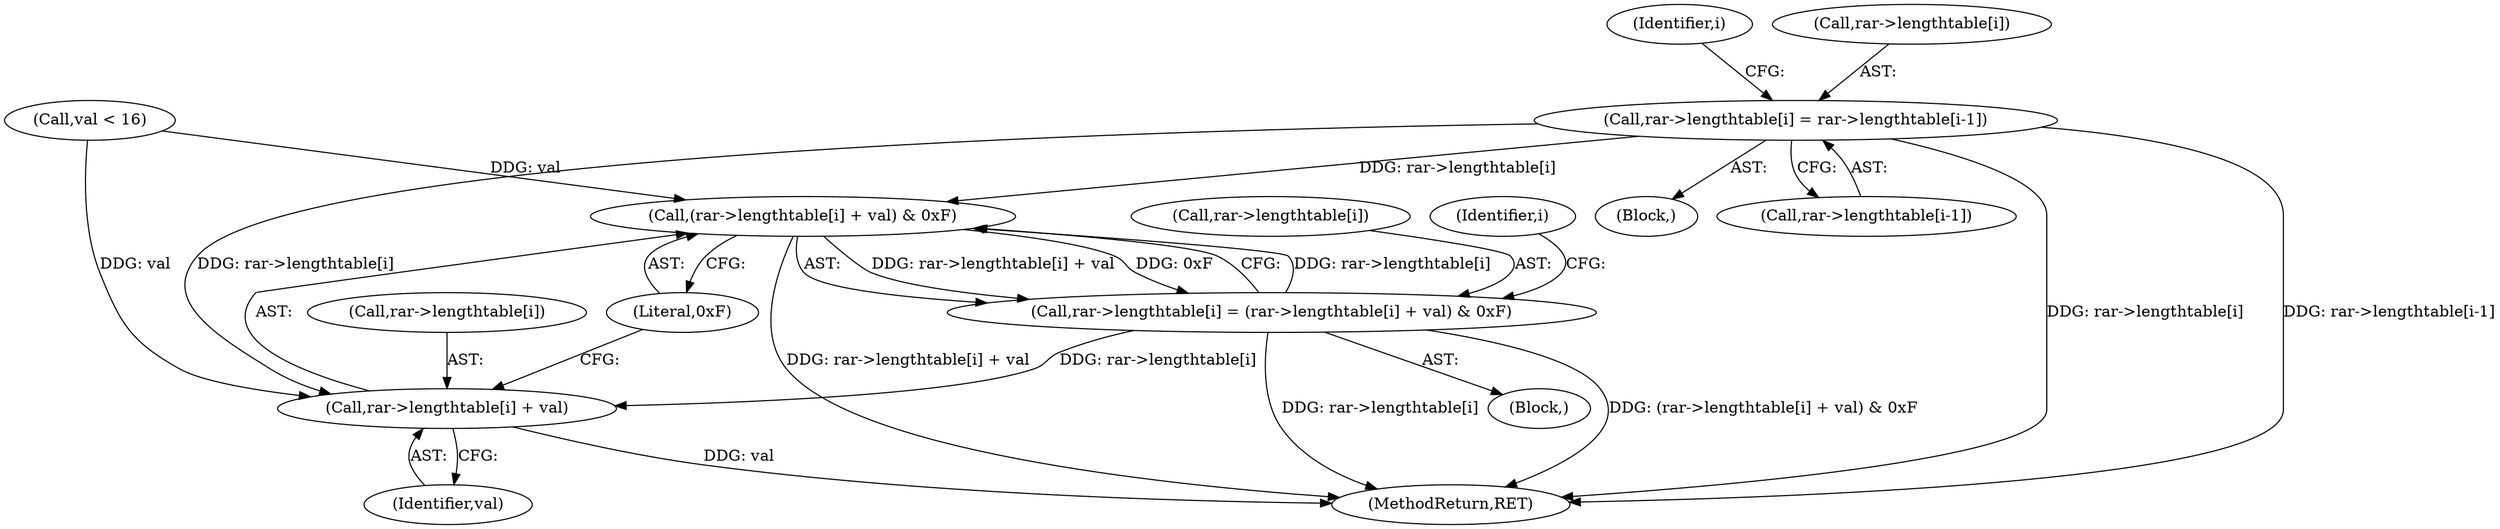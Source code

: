 digraph "0_libarchive_021efa522ad729ff0f5806c4ce53e4a6cc1daa31@array" {
"1000705" [label="(Call,rar->lengthtable[i] = rar->lengthtable[i-1])"];
"1000593" [label="(Call,(rar->lengthtable[i] + val) & 0xF)"];
"1000587" [label="(Call,rar->lengthtable[i] = (rar->lengthtable[i] + val) & 0xF)"];
"1000594" [label="(Call,rar->lengthtable[i] + val)"];
"1000705" [label="(Call,rar->lengthtable[i] = rar->lengthtable[i-1])"];
"1001033" [label="(MethodReturn,RET)"];
"1000594" [label="(Call,rar->lengthtable[i] + val)"];
"1000704" [label="(Block,)"];
"1000600" [label="(Identifier,val)"];
"1000595" [label="(Call,rar->lengthtable[i])"];
"1000588" [label="(Call,rar->lengthtable[i])"];
"1000587" [label="(Call,rar->lengthtable[i] = (rar->lengthtable[i] + val) & 0xF)"];
"1000719" [label="(Identifier,i)"];
"1000601" [label="(Literal,0xF)"];
"1000593" [label="(Call,(rar->lengthtable[i] + val) & 0xF)"];
"1000586" [label="(Block,)"];
"1000603" [label="(Identifier,i)"];
"1000583" [label="(Call,val < 16)"];
"1000711" [label="(Call,rar->lengthtable[i-1])"];
"1000706" [label="(Call,rar->lengthtable[i])"];
"1000705" -> "1000704"  [label="AST: "];
"1000705" -> "1000711"  [label="CFG: "];
"1000706" -> "1000705"  [label="AST: "];
"1000711" -> "1000705"  [label="AST: "];
"1000719" -> "1000705"  [label="CFG: "];
"1000705" -> "1001033"  [label="DDG: rar->lengthtable[i-1]"];
"1000705" -> "1001033"  [label="DDG: rar->lengthtable[i]"];
"1000705" -> "1000593"  [label="DDG: rar->lengthtable[i]"];
"1000705" -> "1000594"  [label="DDG: rar->lengthtable[i]"];
"1000593" -> "1000587"  [label="AST: "];
"1000593" -> "1000601"  [label="CFG: "];
"1000594" -> "1000593"  [label="AST: "];
"1000601" -> "1000593"  [label="AST: "];
"1000587" -> "1000593"  [label="CFG: "];
"1000593" -> "1001033"  [label="DDG: rar->lengthtable[i] + val"];
"1000593" -> "1000587"  [label="DDG: rar->lengthtable[i] + val"];
"1000593" -> "1000587"  [label="DDG: 0xF"];
"1000587" -> "1000593"  [label="DDG: rar->lengthtable[i]"];
"1000583" -> "1000593"  [label="DDG: val"];
"1000587" -> "1000586"  [label="AST: "];
"1000588" -> "1000587"  [label="AST: "];
"1000603" -> "1000587"  [label="CFG: "];
"1000587" -> "1001033"  [label="DDG: rar->lengthtable[i]"];
"1000587" -> "1001033"  [label="DDG: (rar->lengthtable[i] + val) & 0xF"];
"1000587" -> "1000594"  [label="DDG: rar->lengthtable[i]"];
"1000594" -> "1000600"  [label="CFG: "];
"1000595" -> "1000594"  [label="AST: "];
"1000600" -> "1000594"  [label="AST: "];
"1000601" -> "1000594"  [label="CFG: "];
"1000594" -> "1001033"  [label="DDG: val"];
"1000583" -> "1000594"  [label="DDG: val"];
}
